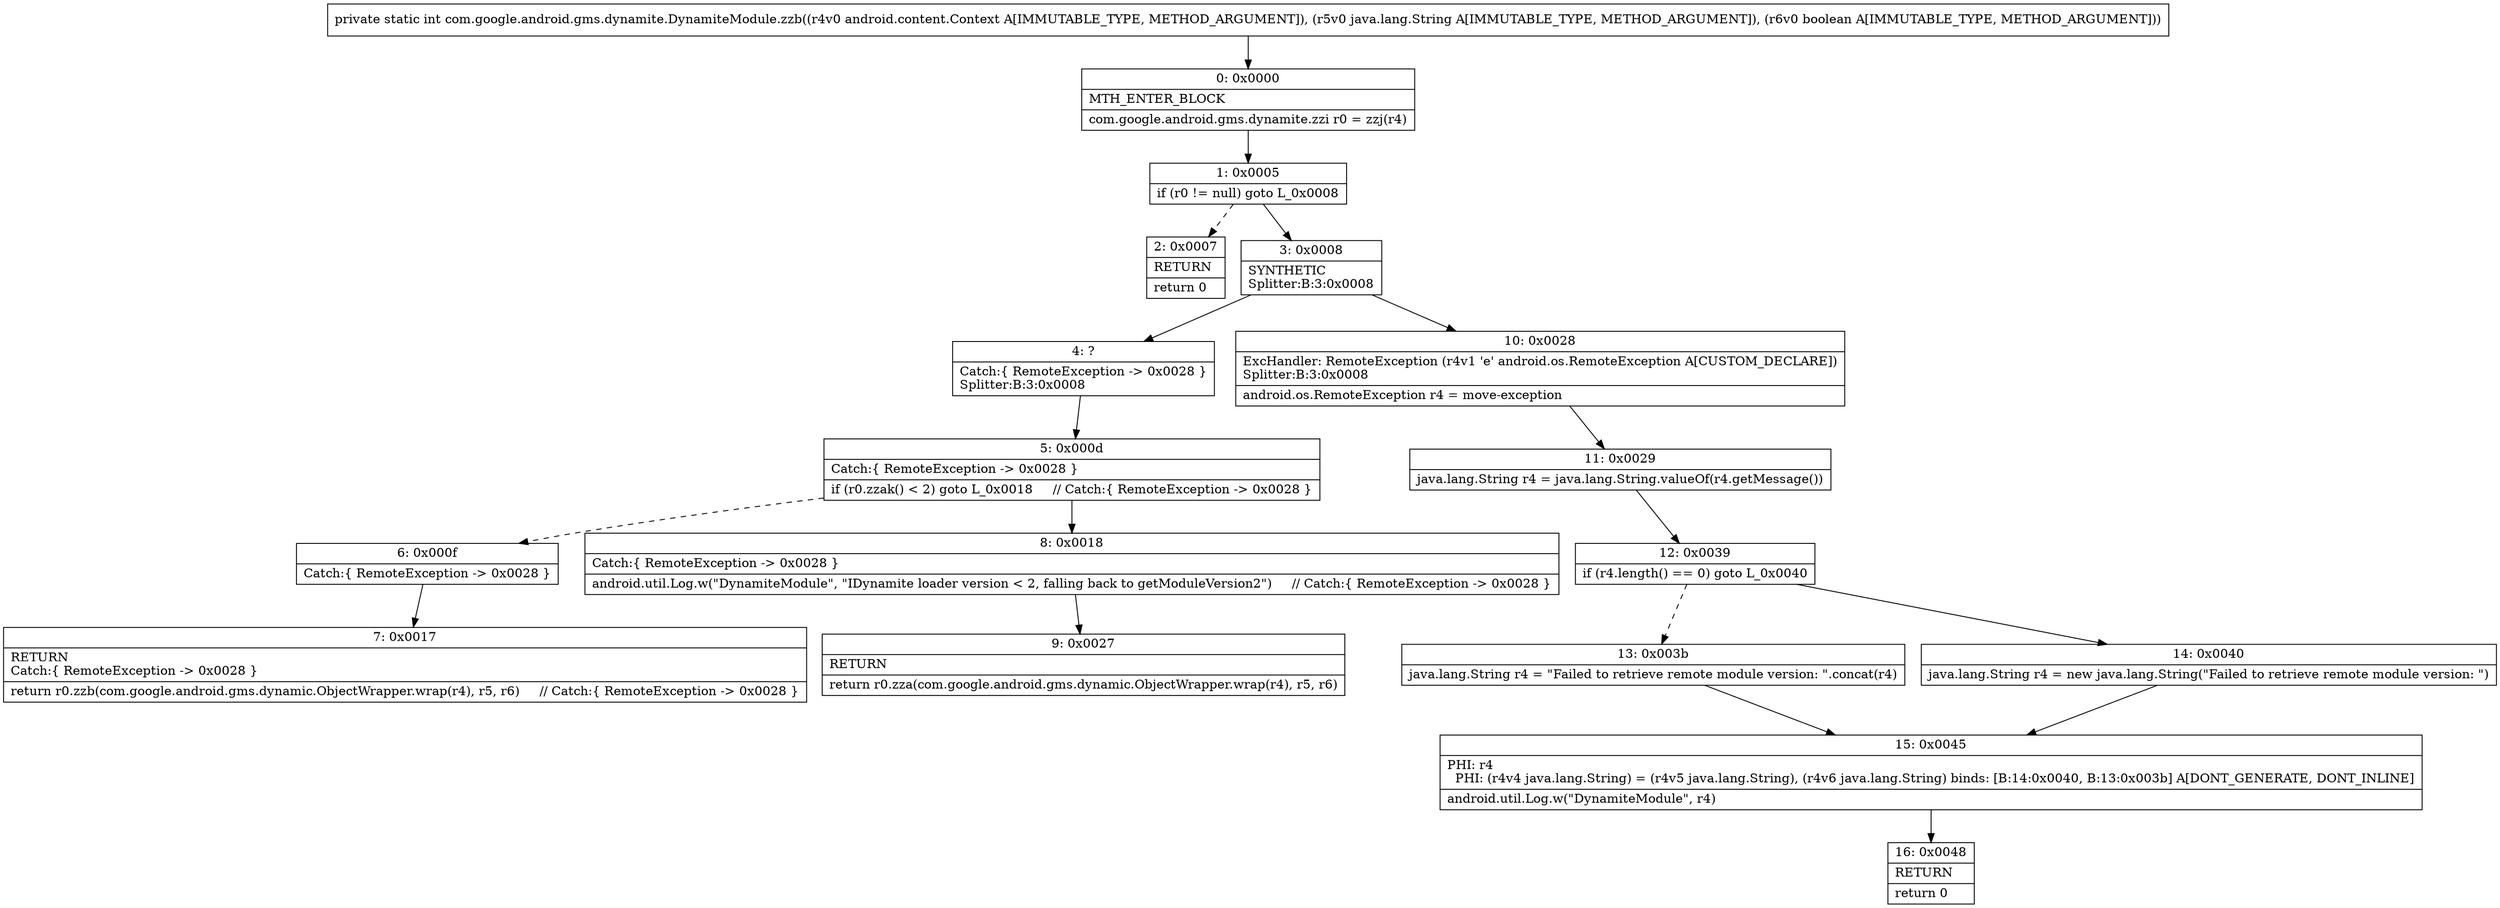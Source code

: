 digraph "CFG forcom.google.android.gms.dynamite.DynamiteModule.zzb(Landroid\/content\/Context;Ljava\/lang\/String;Z)I" {
Node_0 [shape=record,label="{0\:\ 0x0000|MTH_ENTER_BLOCK\l|com.google.android.gms.dynamite.zzi r0 = zzj(r4)\l}"];
Node_1 [shape=record,label="{1\:\ 0x0005|if (r0 != null) goto L_0x0008\l}"];
Node_2 [shape=record,label="{2\:\ 0x0007|RETURN\l|return 0\l}"];
Node_3 [shape=record,label="{3\:\ 0x0008|SYNTHETIC\lSplitter:B:3:0x0008\l}"];
Node_4 [shape=record,label="{4\:\ ?|Catch:\{ RemoteException \-\> 0x0028 \}\lSplitter:B:3:0x0008\l}"];
Node_5 [shape=record,label="{5\:\ 0x000d|Catch:\{ RemoteException \-\> 0x0028 \}\l|if (r0.zzak() \< 2) goto L_0x0018     \/\/ Catch:\{ RemoteException \-\> 0x0028 \}\l}"];
Node_6 [shape=record,label="{6\:\ 0x000f|Catch:\{ RemoteException \-\> 0x0028 \}\l}"];
Node_7 [shape=record,label="{7\:\ 0x0017|RETURN\lCatch:\{ RemoteException \-\> 0x0028 \}\l|return r0.zzb(com.google.android.gms.dynamic.ObjectWrapper.wrap(r4), r5, r6)     \/\/ Catch:\{ RemoteException \-\> 0x0028 \}\l}"];
Node_8 [shape=record,label="{8\:\ 0x0018|Catch:\{ RemoteException \-\> 0x0028 \}\l|android.util.Log.w(\"DynamiteModule\", \"IDynamite loader version \< 2, falling back to getModuleVersion2\")     \/\/ Catch:\{ RemoteException \-\> 0x0028 \}\l}"];
Node_9 [shape=record,label="{9\:\ 0x0027|RETURN\l|return r0.zza(com.google.android.gms.dynamic.ObjectWrapper.wrap(r4), r5, r6)\l}"];
Node_10 [shape=record,label="{10\:\ 0x0028|ExcHandler: RemoteException (r4v1 'e' android.os.RemoteException A[CUSTOM_DECLARE])\lSplitter:B:3:0x0008\l|android.os.RemoteException r4 = move\-exception\l}"];
Node_11 [shape=record,label="{11\:\ 0x0029|java.lang.String r4 = java.lang.String.valueOf(r4.getMessage())\l}"];
Node_12 [shape=record,label="{12\:\ 0x0039|if (r4.length() == 0) goto L_0x0040\l}"];
Node_13 [shape=record,label="{13\:\ 0x003b|java.lang.String r4 = \"Failed to retrieve remote module version: \".concat(r4)\l}"];
Node_14 [shape=record,label="{14\:\ 0x0040|java.lang.String r4 = new java.lang.String(\"Failed to retrieve remote module version: \")\l}"];
Node_15 [shape=record,label="{15\:\ 0x0045|PHI: r4 \l  PHI: (r4v4 java.lang.String) = (r4v5 java.lang.String), (r4v6 java.lang.String) binds: [B:14:0x0040, B:13:0x003b] A[DONT_GENERATE, DONT_INLINE]\l|android.util.Log.w(\"DynamiteModule\", r4)\l}"];
Node_16 [shape=record,label="{16\:\ 0x0048|RETURN\l|return 0\l}"];
MethodNode[shape=record,label="{private static int com.google.android.gms.dynamite.DynamiteModule.zzb((r4v0 android.content.Context A[IMMUTABLE_TYPE, METHOD_ARGUMENT]), (r5v0 java.lang.String A[IMMUTABLE_TYPE, METHOD_ARGUMENT]), (r6v0 boolean A[IMMUTABLE_TYPE, METHOD_ARGUMENT])) }"];
MethodNode -> Node_0;
Node_0 -> Node_1;
Node_1 -> Node_2[style=dashed];
Node_1 -> Node_3;
Node_3 -> Node_4;
Node_3 -> Node_10;
Node_4 -> Node_5;
Node_5 -> Node_6[style=dashed];
Node_5 -> Node_8;
Node_6 -> Node_7;
Node_8 -> Node_9;
Node_10 -> Node_11;
Node_11 -> Node_12;
Node_12 -> Node_13[style=dashed];
Node_12 -> Node_14;
Node_13 -> Node_15;
Node_14 -> Node_15;
Node_15 -> Node_16;
}

